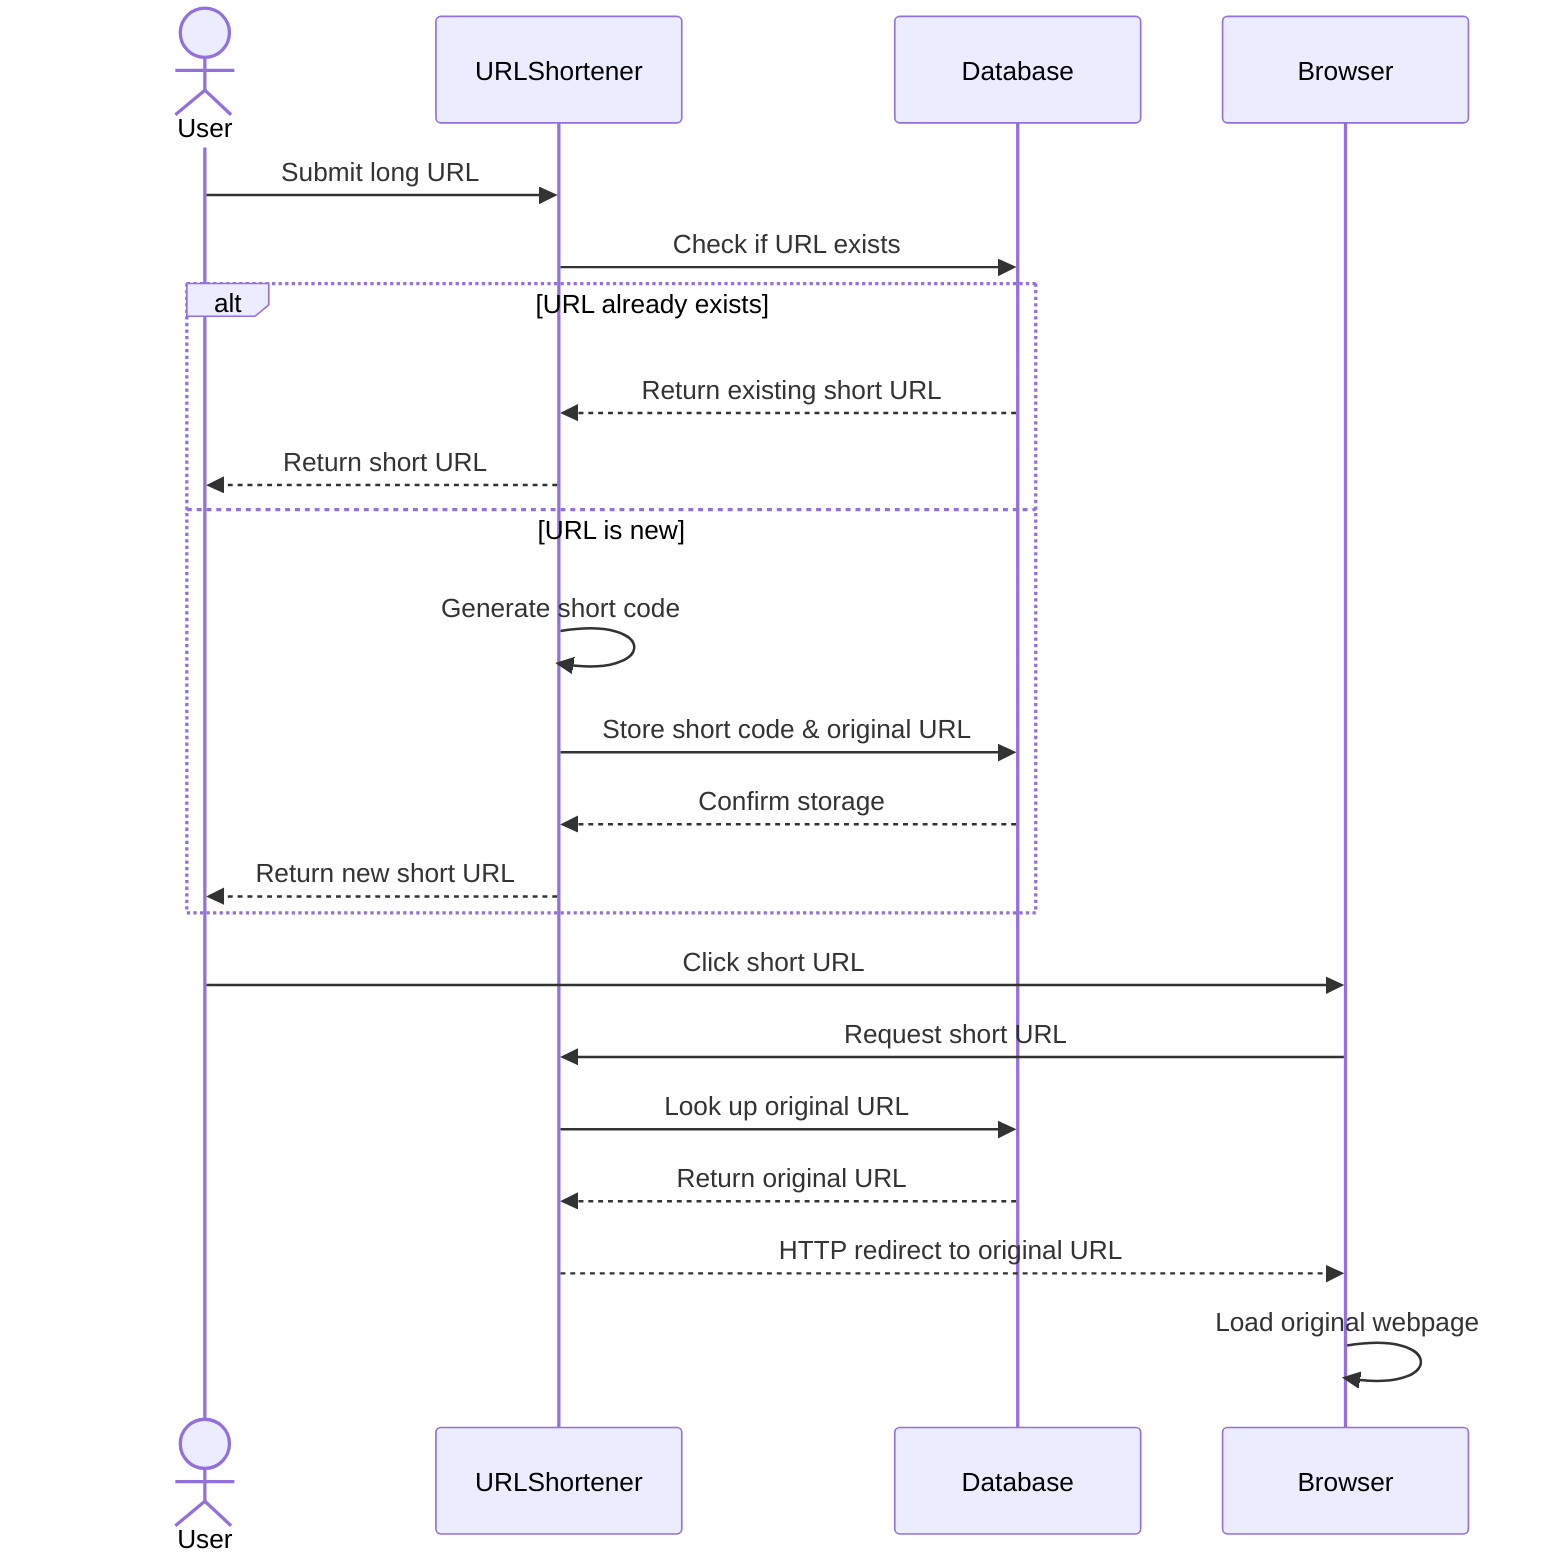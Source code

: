 sequenceDiagram
    actor User
    participant URLShortener
    participant Database
    participant Browser

    %% URL Shortening Flow
    User->>URLShortener: Submit long URL
    URLShortener->>Database: Check if URL exists
    alt URL already exists
        Database-->>URLShortener: Return existing short URL
        URLShortener-->>User: Return short URL
    else URL is new
        URLShortener->>URLShortener: Generate short code
        URLShortener->>Database: Store short code & original URL
        Database-->>URLShortener: Confirm storage
        URLShortener-->>User: Return new short URL
    end

    %% Redirection Flow
    User->>Browser: Click short URL
    Browser->>URLShortener: Request short URL
    URLShortener->>Database: Look up original URL
    Database-->>URLShortener: Return original URL
    URLShortener-->>Browser: HTTP redirect to original URL
    Browser->>Browser: Load original webpage